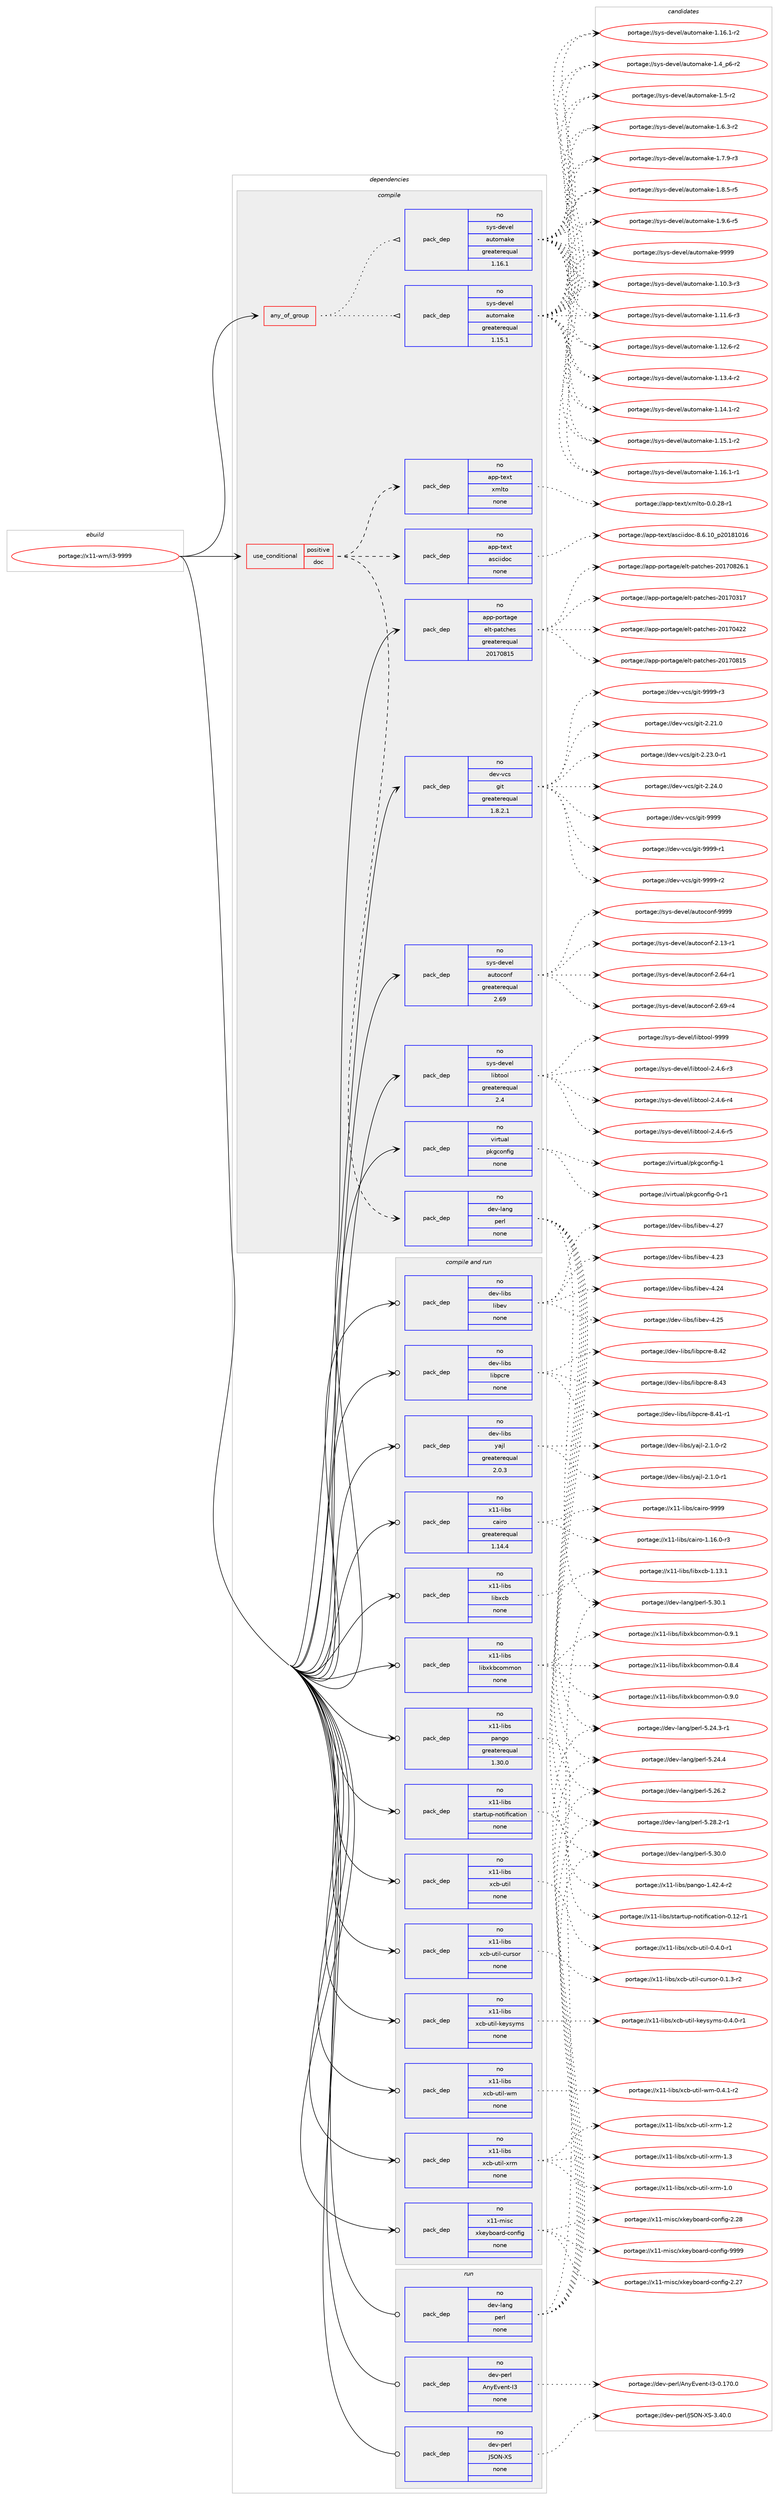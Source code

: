 digraph prolog {

# *************
# Graph options
# *************

newrank=true;
concentrate=true;
compound=true;
graph [rankdir=LR,fontname=Helvetica,fontsize=10,ranksep=1.5];#, ranksep=2.5, nodesep=0.2];
edge  [arrowhead=vee];
node  [fontname=Helvetica,fontsize=10];

# **********
# The ebuild
# **********

subgraph cluster_leftcol {
color=gray;
rank=same;
label=<<i>ebuild</i>>;
id [label="portage://x11-wm/i3-9999", color=red, width=4, href="../x11-wm/i3-9999.svg"];
}

# ****************
# The dependencies
# ****************

subgraph cluster_midcol {
color=gray;
label=<<i>dependencies</i>>;
subgraph cluster_compile {
fillcolor="#eeeeee";
style=filled;
label=<<i>compile</i>>;
subgraph any8037 {
dependency459595 [label=<<TABLE BORDER="0" CELLBORDER="1" CELLSPACING="0" CELLPADDING="4"><TR><TD CELLPADDING="10">any_of_group</TD></TR></TABLE>>, shape=none, color=red];subgraph pack342055 {
dependency459596 [label=<<TABLE BORDER="0" CELLBORDER="1" CELLSPACING="0" CELLPADDING="4" WIDTH="220"><TR><TD ROWSPAN="6" CELLPADDING="30">pack_dep</TD></TR><TR><TD WIDTH="110">no</TD></TR><TR><TD>sys-devel</TD></TR><TR><TD>automake</TD></TR><TR><TD>greaterequal</TD></TR><TR><TD>1.16.1</TD></TR></TABLE>>, shape=none, color=blue];
}
dependency459595:e -> dependency459596:w [weight=20,style="dotted",arrowhead="oinv"];
subgraph pack342056 {
dependency459597 [label=<<TABLE BORDER="0" CELLBORDER="1" CELLSPACING="0" CELLPADDING="4" WIDTH="220"><TR><TD ROWSPAN="6" CELLPADDING="30">pack_dep</TD></TR><TR><TD WIDTH="110">no</TD></TR><TR><TD>sys-devel</TD></TR><TR><TD>automake</TD></TR><TR><TD>greaterequal</TD></TR><TR><TD>1.15.1</TD></TR></TABLE>>, shape=none, color=blue];
}
dependency459595:e -> dependency459597:w [weight=20,style="dotted",arrowhead="oinv"];
}
id:e -> dependency459595:w [weight=20,style="solid",arrowhead="vee"];
subgraph cond109207 {
dependency459598 [label=<<TABLE BORDER="0" CELLBORDER="1" CELLSPACING="0" CELLPADDING="4"><TR><TD ROWSPAN="3" CELLPADDING="10">use_conditional</TD></TR><TR><TD>positive</TD></TR><TR><TD>doc</TD></TR></TABLE>>, shape=none, color=red];
subgraph pack342057 {
dependency459599 [label=<<TABLE BORDER="0" CELLBORDER="1" CELLSPACING="0" CELLPADDING="4" WIDTH="220"><TR><TD ROWSPAN="6" CELLPADDING="30">pack_dep</TD></TR><TR><TD WIDTH="110">no</TD></TR><TR><TD>app-text</TD></TR><TR><TD>asciidoc</TD></TR><TR><TD>none</TD></TR><TR><TD></TD></TR></TABLE>>, shape=none, color=blue];
}
dependency459598:e -> dependency459599:w [weight=20,style="dashed",arrowhead="vee"];
subgraph pack342058 {
dependency459600 [label=<<TABLE BORDER="0" CELLBORDER="1" CELLSPACING="0" CELLPADDING="4" WIDTH="220"><TR><TD ROWSPAN="6" CELLPADDING="30">pack_dep</TD></TR><TR><TD WIDTH="110">no</TD></TR><TR><TD>app-text</TD></TR><TR><TD>xmlto</TD></TR><TR><TD>none</TD></TR><TR><TD></TD></TR></TABLE>>, shape=none, color=blue];
}
dependency459598:e -> dependency459600:w [weight=20,style="dashed",arrowhead="vee"];
subgraph pack342059 {
dependency459601 [label=<<TABLE BORDER="0" CELLBORDER="1" CELLSPACING="0" CELLPADDING="4" WIDTH="220"><TR><TD ROWSPAN="6" CELLPADDING="30">pack_dep</TD></TR><TR><TD WIDTH="110">no</TD></TR><TR><TD>dev-lang</TD></TR><TR><TD>perl</TD></TR><TR><TD>none</TD></TR><TR><TD></TD></TR></TABLE>>, shape=none, color=blue];
}
dependency459598:e -> dependency459601:w [weight=20,style="dashed",arrowhead="vee"];
}
id:e -> dependency459598:w [weight=20,style="solid",arrowhead="vee"];
subgraph pack342060 {
dependency459602 [label=<<TABLE BORDER="0" CELLBORDER="1" CELLSPACING="0" CELLPADDING="4" WIDTH="220"><TR><TD ROWSPAN="6" CELLPADDING="30">pack_dep</TD></TR><TR><TD WIDTH="110">no</TD></TR><TR><TD>app-portage</TD></TR><TR><TD>elt-patches</TD></TR><TR><TD>greaterequal</TD></TR><TR><TD>20170815</TD></TR></TABLE>>, shape=none, color=blue];
}
id:e -> dependency459602:w [weight=20,style="solid",arrowhead="vee"];
subgraph pack342061 {
dependency459603 [label=<<TABLE BORDER="0" CELLBORDER="1" CELLSPACING="0" CELLPADDING="4" WIDTH="220"><TR><TD ROWSPAN="6" CELLPADDING="30">pack_dep</TD></TR><TR><TD WIDTH="110">no</TD></TR><TR><TD>dev-vcs</TD></TR><TR><TD>git</TD></TR><TR><TD>greaterequal</TD></TR><TR><TD>1.8.2.1</TD></TR></TABLE>>, shape=none, color=blue];
}
id:e -> dependency459603:w [weight=20,style="solid",arrowhead="vee"];
subgraph pack342062 {
dependency459604 [label=<<TABLE BORDER="0" CELLBORDER="1" CELLSPACING="0" CELLPADDING="4" WIDTH="220"><TR><TD ROWSPAN="6" CELLPADDING="30">pack_dep</TD></TR><TR><TD WIDTH="110">no</TD></TR><TR><TD>sys-devel</TD></TR><TR><TD>autoconf</TD></TR><TR><TD>greaterequal</TD></TR><TR><TD>2.69</TD></TR></TABLE>>, shape=none, color=blue];
}
id:e -> dependency459604:w [weight=20,style="solid",arrowhead="vee"];
subgraph pack342063 {
dependency459605 [label=<<TABLE BORDER="0" CELLBORDER="1" CELLSPACING="0" CELLPADDING="4" WIDTH="220"><TR><TD ROWSPAN="6" CELLPADDING="30">pack_dep</TD></TR><TR><TD WIDTH="110">no</TD></TR><TR><TD>sys-devel</TD></TR><TR><TD>libtool</TD></TR><TR><TD>greaterequal</TD></TR><TR><TD>2.4</TD></TR></TABLE>>, shape=none, color=blue];
}
id:e -> dependency459605:w [weight=20,style="solid",arrowhead="vee"];
subgraph pack342064 {
dependency459606 [label=<<TABLE BORDER="0" CELLBORDER="1" CELLSPACING="0" CELLPADDING="4" WIDTH="220"><TR><TD ROWSPAN="6" CELLPADDING="30">pack_dep</TD></TR><TR><TD WIDTH="110">no</TD></TR><TR><TD>virtual</TD></TR><TR><TD>pkgconfig</TD></TR><TR><TD>none</TD></TR><TR><TD></TD></TR></TABLE>>, shape=none, color=blue];
}
id:e -> dependency459606:w [weight=20,style="solid",arrowhead="vee"];
}
subgraph cluster_compileandrun {
fillcolor="#eeeeee";
style=filled;
label=<<i>compile and run</i>>;
subgraph pack342065 {
dependency459607 [label=<<TABLE BORDER="0" CELLBORDER="1" CELLSPACING="0" CELLPADDING="4" WIDTH="220"><TR><TD ROWSPAN="6" CELLPADDING="30">pack_dep</TD></TR><TR><TD WIDTH="110">no</TD></TR><TR><TD>dev-libs</TD></TR><TR><TD>libev</TD></TR><TR><TD>none</TD></TR><TR><TD></TD></TR></TABLE>>, shape=none, color=blue];
}
id:e -> dependency459607:w [weight=20,style="solid",arrowhead="odotvee"];
subgraph pack342066 {
dependency459608 [label=<<TABLE BORDER="0" CELLBORDER="1" CELLSPACING="0" CELLPADDING="4" WIDTH="220"><TR><TD ROWSPAN="6" CELLPADDING="30">pack_dep</TD></TR><TR><TD WIDTH="110">no</TD></TR><TR><TD>dev-libs</TD></TR><TR><TD>libpcre</TD></TR><TR><TD>none</TD></TR><TR><TD></TD></TR></TABLE>>, shape=none, color=blue];
}
id:e -> dependency459608:w [weight=20,style="solid",arrowhead="odotvee"];
subgraph pack342067 {
dependency459609 [label=<<TABLE BORDER="0" CELLBORDER="1" CELLSPACING="0" CELLPADDING="4" WIDTH="220"><TR><TD ROWSPAN="6" CELLPADDING="30">pack_dep</TD></TR><TR><TD WIDTH="110">no</TD></TR><TR><TD>dev-libs</TD></TR><TR><TD>yajl</TD></TR><TR><TD>greaterequal</TD></TR><TR><TD>2.0.3</TD></TR></TABLE>>, shape=none, color=blue];
}
id:e -> dependency459609:w [weight=20,style="solid",arrowhead="odotvee"];
subgraph pack342068 {
dependency459610 [label=<<TABLE BORDER="0" CELLBORDER="1" CELLSPACING="0" CELLPADDING="4" WIDTH="220"><TR><TD ROWSPAN="6" CELLPADDING="30">pack_dep</TD></TR><TR><TD WIDTH="110">no</TD></TR><TR><TD>x11-libs</TD></TR><TR><TD>cairo</TD></TR><TR><TD>greaterequal</TD></TR><TR><TD>1.14.4</TD></TR></TABLE>>, shape=none, color=blue];
}
id:e -> dependency459610:w [weight=20,style="solid",arrowhead="odotvee"];
subgraph pack342069 {
dependency459611 [label=<<TABLE BORDER="0" CELLBORDER="1" CELLSPACING="0" CELLPADDING="4" WIDTH="220"><TR><TD ROWSPAN="6" CELLPADDING="30">pack_dep</TD></TR><TR><TD WIDTH="110">no</TD></TR><TR><TD>x11-libs</TD></TR><TR><TD>libxcb</TD></TR><TR><TD>none</TD></TR><TR><TD></TD></TR></TABLE>>, shape=none, color=blue];
}
id:e -> dependency459611:w [weight=20,style="solid",arrowhead="odotvee"];
subgraph pack342070 {
dependency459612 [label=<<TABLE BORDER="0" CELLBORDER="1" CELLSPACING="0" CELLPADDING="4" WIDTH="220"><TR><TD ROWSPAN="6" CELLPADDING="30">pack_dep</TD></TR><TR><TD WIDTH="110">no</TD></TR><TR><TD>x11-libs</TD></TR><TR><TD>libxkbcommon</TD></TR><TR><TD>none</TD></TR><TR><TD></TD></TR></TABLE>>, shape=none, color=blue];
}
id:e -> dependency459612:w [weight=20,style="solid",arrowhead="odotvee"];
subgraph pack342071 {
dependency459613 [label=<<TABLE BORDER="0" CELLBORDER="1" CELLSPACING="0" CELLPADDING="4" WIDTH="220"><TR><TD ROWSPAN="6" CELLPADDING="30">pack_dep</TD></TR><TR><TD WIDTH="110">no</TD></TR><TR><TD>x11-libs</TD></TR><TR><TD>pango</TD></TR><TR><TD>greaterequal</TD></TR><TR><TD>1.30.0</TD></TR></TABLE>>, shape=none, color=blue];
}
id:e -> dependency459613:w [weight=20,style="solid",arrowhead="odotvee"];
subgraph pack342072 {
dependency459614 [label=<<TABLE BORDER="0" CELLBORDER="1" CELLSPACING="0" CELLPADDING="4" WIDTH="220"><TR><TD ROWSPAN="6" CELLPADDING="30">pack_dep</TD></TR><TR><TD WIDTH="110">no</TD></TR><TR><TD>x11-libs</TD></TR><TR><TD>startup-notification</TD></TR><TR><TD>none</TD></TR><TR><TD></TD></TR></TABLE>>, shape=none, color=blue];
}
id:e -> dependency459614:w [weight=20,style="solid",arrowhead="odotvee"];
subgraph pack342073 {
dependency459615 [label=<<TABLE BORDER="0" CELLBORDER="1" CELLSPACING="0" CELLPADDING="4" WIDTH="220"><TR><TD ROWSPAN="6" CELLPADDING="30">pack_dep</TD></TR><TR><TD WIDTH="110">no</TD></TR><TR><TD>x11-libs</TD></TR><TR><TD>xcb-util</TD></TR><TR><TD>none</TD></TR><TR><TD></TD></TR></TABLE>>, shape=none, color=blue];
}
id:e -> dependency459615:w [weight=20,style="solid",arrowhead="odotvee"];
subgraph pack342074 {
dependency459616 [label=<<TABLE BORDER="0" CELLBORDER="1" CELLSPACING="0" CELLPADDING="4" WIDTH="220"><TR><TD ROWSPAN="6" CELLPADDING="30">pack_dep</TD></TR><TR><TD WIDTH="110">no</TD></TR><TR><TD>x11-libs</TD></TR><TR><TD>xcb-util-cursor</TD></TR><TR><TD>none</TD></TR><TR><TD></TD></TR></TABLE>>, shape=none, color=blue];
}
id:e -> dependency459616:w [weight=20,style="solid",arrowhead="odotvee"];
subgraph pack342075 {
dependency459617 [label=<<TABLE BORDER="0" CELLBORDER="1" CELLSPACING="0" CELLPADDING="4" WIDTH="220"><TR><TD ROWSPAN="6" CELLPADDING="30">pack_dep</TD></TR><TR><TD WIDTH="110">no</TD></TR><TR><TD>x11-libs</TD></TR><TR><TD>xcb-util-keysyms</TD></TR><TR><TD>none</TD></TR><TR><TD></TD></TR></TABLE>>, shape=none, color=blue];
}
id:e -> dependency459617:w [weight=20,style="solid",arrowhead="odotvee"];
subgraph pack342076 {
dependency459618 [label=<<TABLE BORDER="0" CELLBORDER="1" CELLSPACING="0" CELLPADDING="4" WIDTH="220"><TR><TD ROWSPAN="6" CELLPADDING="30">pack_dep</TD></TR><TR><TD WIDTH="110">no</TD></TR><TR><TD>x11-libs</TD></TR><TR><TD>xcb-util-wm</TD></TR><TR><TD>none</TD></TR><TR><TD></TD></TR></TABLE>>, shape=none, color=blue];
}
id:e -> dependency459618:w [weight=20,style="solid",arrowhead="odotvee"];
subgraph pack342077 {
dependency459619 [label=<<TABLE BORDER="0" CELLBORDER="1" CELLSPACING="0" CELLPADDING="4" WIDTH="220"><TR><TD ROWSPAN="6" CELLPADDING="30">pack_dep</TD></TR><TR><TD WIDTH="110">no</TD></TR><TR><TD>x11-libs</TD></TR><TR><TD>xcb-util-xrm</TD></TR><TR><TD>none</TD></TR><TR><TD></TD></TR></TABLE>>, shape=none, color=blue];
}
id:e -> dependency459619:w [weight=20,style="solid",arrowhead="odotvee"];
subgraph pack342078 {
dependency459620 [label=<<TABLE BORDER="0" CELLBORDER="1" CELLSPACING="0" CELLPADDING="4" WIDTH="220"><TR><TD ROWSPAN="6" CELLPADDING="30">pack_dep</TD></TR><TR><TD WIDTH="110">no</TD></TR><TR><TD>x11-misc</TD></TR><TR><TD>xkeyboard-config</TD></TR><TR><TD>none</TD></TR><TR><TD></TD></TR></TABLE>>, shape=none, color=blue];
}
id:e -> dependency459620:w [weight=20,style="solid",arrowhead="odotvee"];
}
subgraph cluster_run {
fillcolor="#eeeeee";
style=filled;
label=<<i>run</i>>;
subgraph pack342079 {
dependency459621 [label=<<TABLE BORDER="0" CELLBORDER="1" CELLSPACING="0" CELLPADDING="4" WIDTH="220"><TR><TD ROWSPAN="6" CELLPADDING="30">pack_dep</TD></TR><TR><TD WIDTH="110">no</TD></TR><TR><TD>dev-lang</TD></TR><TR><TD>perl</TD></TR><TR><TD>none</TD></TR><TR><TD></TD></TR></TABLE>>, shape=none, color=blue];
}
id:e -> dependency459621:w [weight=20,style="solid",arrowhead="odot"];
subgraph pack342080 {
dependency459622 [label=<<TABLE BORDER="0" CELLBORDER="1" CELLSPACING="0" CELLPADDING="4" WIDTH="220"><TR><TD ROWSPAN="6" CELLPADDING="30">pack_dep</TD></TR><TR><TD WIDTH="110">no</TD></TR><TR><TD>dev-perl</TD></TR><TR><TD>AnyEvent-I3</TD></TR><TR><TD>none</TD></TR><TR><TD></TD></TR></TABLE>>, shape=none, color=blue];
}
id:e -> dependency459622:w [weight=20,style="solid",arrowhead="odot"];
subgraph pack342081 {
dependency459623 [label=<<TABLE BORDER="0" CELLBORDER="1" CELLSPACING="0" CELLPADDING="4" WIDTH="220"><TR><TD ROWSPAN="6" CELLPADDING="30">pack_dep</TD></TR><TR><TD WIDTH="110">no</TD></TR><TR><TD>dev-perl</TD></TR><TR><TD>JSON-XS</TD></TR><TR><TD>none</TD></TR><TR><TD></TD></TR></TABLE>>, shape=none, color=blue];
}
id:e -> dependency459623:w [weight=20,style="solid",arrowhead="odot"];
}
}

# **************
# The candidates
# **************

subgraph cluster_choices {
rank=same;
color=gray;
label=<<i>candidates</i>>;

subgraph choice342055 {
color=black;
nodesep=1;
choiceportage11512111545100101118101108479711711611110997107101454946494846514511451 [label="portage://sys-devel/automake-1.10.3-r3", color=red, width=4,href="../sys-devel/automake-1.10.3-r3.svg"];
choiceportage11512111545100101118101108479711711611110997107101454946494946544511451 [label="portage://sys-devel/automake-1.11.6-r3", color=red, width=4,href="../sys-devel/automake-1.11.6-r3.svg"];
choiceportage11512111545100101118101108479711711611110997107101454946495046544511450 [label="portage://sys-devel/automake-1.12.6-r2", color=red, width=4,href="../sys-devel/automake-1.12.6-r2.svg"];
choiceportage11512111545100101118101108479711711611110997107101454946495146524511450 [label="portage://sys-devel/automake-1.13.4-r2", color=red, width=4,href="../sys-devel/automake-1.13.4-r2.svg"];
choiceportage11512111545100101118101108479711711611110997107101454946495246494511450 [label="portage://sys-devel/automake-1.14.1-r2", color=red, width=4,href="../sys-devel/automake-1.14.1-r2.svg"];
choiceportage11512111545100101118101108479711711611110997107101454946495346494511450 [label="portage://sys-devel/automake-1.15.1-r2", color=red, width=4,href="../sys-devel/automake-1.15.1-r2.svg"];
choiceportage11512111545100101118101108479711711611110997107101454946495446494511449 [label="portage://sys-devel/automake-1.16.1-r1", color=red, width=4,href="../sys-devel/automake-1.16.1-r1.svg"];
choiceportage11512111545100101118101108479711711611110997107101454946495446494511450 [label="portage://sys-devel/automake-1.16.1-r2", color=red, width=4,href="../sys-devel/automake-1.16.1-r2.svg"];
choiceportage115121115451001011181011084797117116111109971071014549465295112544511450 [label="portage://sys-devel/automake-1.4_p6-r2", color=red, width=4,href="../sys-devel/automake-1.4_p6-r2.svg"];
choiceportage11512111545100101118101108479711711611110997107101454946534511450 [label="portage://sys-devel/automake-1.5-r2", color=red, width=4,href="../sys-devel/automake-1.5-r2.svg"];
choiceportage115121115451001011181011084797117116111109971071014549465446514511450 [label="portage://sys-devel/automake-1.6.3-r2", color=red, width=4,href="../sys-devel/automake-1.6.3-r2.svg"];
choiceportage115121115451001011181011084797117116111109971071014549465546574511451 [label="portage://sys-devel/automake-1.7.9-r3", color=red, width=4,href="../sys-devel/automake-1.7.9-r3.svg"];
choiceportage115121115451001011181011084797117116111109971071014549465646534511453 [label="portage://sys-devel/automake-1.8.5-r5", color=red, width=4,href="../sys-devel/automake-1.8.5-r5.svg"];
choiceportage115121115451001011181011084797117116111109971071014549465746544511453 [label="portage://sys-devel/automake-1.9.6-r5", color=red, width=4,href="../sys-devel/automake-1.9.6-r5.svg"];
choiceportage115121115451001011181011084797117116111109971071014557575757 [label="portage://sys-devel/automake-9999", color=red, width=4,href="../sys-devel/automake-9999.svg"];
dependency459596:e -> choiceportage11512111545100101118101108479711711611110997107101454946494846514511451:w [style=dotted,weight="100"];
dependency459596:e -> choiceportage11512111545100101118101108479711711611110997107101454946494946544511451:w [style=dotted,weight="100"];
dependency459596:e -> choiceportage11512111545100101118101108479711711611110997107101454946495046544511450:w [style=dotted,weight="100"];
dependency459596:e -> choiceportage11512111545100101118101108479711711611110997107101454946495146524511450:w [style=dotted,weight="100"];
dependency459596:e -> choiceportage11512111545100101118101108479711711611110997107101454946495246494511450:w [style=dotted,weight="100"];
dependency459596:e -> choiceportage11512111545100101118101108479711711611110997107101454946495346494511450:w [style=dotted,weight="100"];
dependency459596:e -> choiceportage11512111545100101118101108479711711611110997107101454946495446494511449:w [style=dotted,weight="100"];
dependency459596:e -> choiceportage11512111545100101118101108479711711611110997107101454946495446494511450:w [style=dotted,weight="100"];
dependency459596:e -> choiceportage115121115451001011181011084797117116111109971071014549465295112544511450:w [style=dotted,weight="100"];
dependency459596:e -> choiceportage11512111545100101118101108479711711611110997107101454946534511450:w [style=dotted,weight="100"];
dependency459596:e -> choiceportage115121115451001011181011084797117116111109971071014549465446514511450:w [style=dotted,weight="100"];
dependency459596:e -> choiceportage115121115451001011181011084797117116111109971071014549465546574511451:w [style=dotted,weight="100"];
dependency459596:e -> choiceportage115121115451001011181011084797117116111109971071014549465646534511453:w [style=dotted,weight="100"];
dependency459596:e -> choiceportage115121115451001011181011084797117116111109971071014549465746544511453:w [style=dotted,weight="100"];
dependency459596:e -> choiceportage115121115451001011181011084797117116111109971071014557575757:w [style=dotted,weight="100"];
}
subgraph choice342056 {
color=black;
nodesep=1;
choiceportage11512111545100101118101108479711711611110997107101454946494846514511451 [label="portage://sys-devel/automake-1.10.3-r3", color=red, width=4,href="../sys-devel/automake-1.10.3-r3.svg"];
choiceportage11512111545100101118101108479711711611110997107101454946494946544511451 [label="portage://sys-devel/automake-1.11.6-r3", color=red, width=4,href="../sys-devel/automake-1.11.6-r3.svg"];
choiceportage11512111545100101118101108479711711611110997107101454946495046544511450 [label="portage://sys-devel/automake-1.12.6-r2", color=red, width=4,href="../sys-devel/automake-1.12.6-r2.svg"];
choiceportage11512111545100101118101108479711711611110997107101454946495146524511450 [label="portage://sys-devel/automake-1.13.4-r2", color=red, width=4,href="../sys-devel/automake-1.13.4-r2.svg"];
choiceportage11512111545100101118101108479711711611110997107101454946495246494511450 [label="portage://sys-devel/automake-1.14.1-r2", color=red, width=4,href="../sys-devel/automake-1.14.1-r2.svg"];
choiceportage11512111545100101118101108479711711611110997107101454946495346494511450 [label="portage://sys-devel/automake-1.15.1-r2", color=red, width=4,href="../sys-devel/automake-1.15.1-r2.svg"];
choiceportage11512111545100101118101108479711711611110997107101454946495446494511449 [label="portage://sys-devel/automake-1.16.1-r1", color=red, width=4,href="../sys-devel/automake-1.16.1-r1.svg"];
choiceportage11512111545100101118101108479711711611110997107101454946495446494511450 [label="portage://sys-devel/automake-1.16.1-r2", color=red, width=4,href="../sys-devel/automake-1.16.1-r2.svg"];
choiceportage115121115451001011181011084797117116111109971071014549465295112544511450 [label="portage://sys-devel/automake-1.4_p6-r2", color=red, width=4,href="../sys-devel/automake-1.4_p6-r2.svg"];
choiceportage11512111545100101118101108479711711611110997107101454946534511450 [label="portage://sys-devel/automake-1.5-r2", color=red, width=4,href="../sys-devel/automake-1.5-r2.svg"];
choiceportage115121115451001011181011084797117116111109971071014549465446514511450 [label="portage://sys-devel/automake-1.6.3-r2", color=red, width=4,href="../sys-devel/automake-1.6.3-r2.svg"];
choiceportage115121115451001011181011084797117116111109971071014549465546574511451 [label="portage://sys-devel/automake-1.7.9-r3", color=red, width=4,href="../sys-devel/automake-1.7.9-r3.svg"];
choiceportage115121115451001011181011084797117116111109971071014549465646534511453 [label="portage://sys-devel/automake-1.8.5-r5", color=red, width=4,href="../sys-devel/automake-1.8.5-r5.svg"];
choiceportage115121115451001011181011084797117116111109971071014549465746544511453 [label="portage://sys-devel/automake-1.9.6-r5", color=red, width=4,href="../sys-devel/automake-1.9.6-r5.svg"];
choiceportage115121115451001011181011084797117116111109971071014557575757 [label="portage://sys-devel/automake-9999", color=red, width=4,href="../sys-devel/automake-9999.svg"];
dependency459597:e -> choiceportage11512111545100101118101108479711711611110997107101454946494846514511451:w [style=dotted,weight="100"];
dependency459597:e -> choiceportage11512111545100101118101108479711711611110997107101454946494946544511451:w [style=dotted,weight="100"];
dependency459597:e -> choiceportage11512111545100101118101108479711711611110997107101454946495046544511450:w [style=dotted,weight="100"];
dependency459597:e -> choiceportage11512111545100101118101108479711711611110997107101454946495146524511450:w [style=dotted,weight="100"];
dependency459597:e -> choiceportage11512111545100101118101108479711711611110997107101454946495246494511450:w [style=dotted,weight="100"];
dependency459597:e -> choiceportage11512111545100101118101108479711711611110997107101454946495346494511450:w [style=dotted,weight="100"];
dependency459597:e -> choiceportage11512111545100101118101108479711711611110997107101454946495446494511449:w [style=dotted,weight="100"];
dependency459597:e -> choiceportage11512111545100101118101108479711711611110997107101454946495446494511450:w [style=dotted,weight="100"];
dependency459597:e -> choiceportage115121115451001011181011084797117116111109971071014549465295112544511450:w [style=dotted,weight="100"];
dependency459597:e -> choiceportage11512111545100101118101108479711711611110997107101454946534511450:w [style=dotted,weight="100"];
dependency459597:e -> choiceportage115121115451001011181011084797117116111109971071014549465446514511450:w [style=dotted,weight="100"];
dependency459597:e -> choiceportage115121115451001011181011084797117116111109971071014549465546574511451:w [style=dotted,weight="100"];
dependency459597:e -> choiceportage115121115451001011181011084797117116111109971071014549465646534511453:w [style=dotted,weight="100"];
dependency459597:e -> choiceportage115121115451001011181011084797117116111109971071014549465746544511453:w [style=dotted,weight="100"];
dependency459597:e -> choiceportage115121115451001011181011084797117116111109971071014557575757:w [style=dotted,weight="100"];
}
subgraph choice342057 {
color=black;
nodesep=1;
choiceportage97112112451161011201164797115991051051001119945564654464948951125048495649484954 [label="portage://app-text/asciidoc-8.6.10_p20181016", color=red, width=4,href="../app-text/asciidoc-8.6.10_p20181016.svg"];
dependency459599:e -> choiceportage97112112451161011201164797115991051051001119945564654464948951125048495649484954:w [style=dotted,weight="100"];
}
subgraph choice342058 {
color=black;
nodesep=1;
choiceportage971121124511610112011647120109108116111454846484650564511449 [label="portage://app-text/xmlto-0.0.28-r1", color=red, width=4,href="../app-text/xmlto-0.0.28-r1.svg"];
dependency459600:e -> choiceportage971121124511610112011647120109108116111454846484650564511449:w [style=dotted,weight="100"];
}
subgraph choice342059 {
color=black;
nodesep=1;
choiceportage100101118451089711010347112101114108455346505246514511449 [label="portage://dev-lang/perl-5.24.3-r1", color=red, width=4,href="../dev-lang/perl-5.24.3-r1.svg"];
choiceportage10010111845108971101034711210111410845534650524652 [label="portage://dev-lang/perl-5.24.4", color=red, width=4,href="../dev-lang/perl-5.24.4.svg"];
choiceportage10010111845108971101034711210111410845534650544650 [label="portage://dev-lang/perl-5.26.2", color=red, width=4,href="../dev-lang/perl-5.26.2.svg"];
choiceportage100101118451089711010347112101114108455346505646504511449 [label="portage://dev-lang/perl-5.28.2-r1", color=red, width=4,href="../dev-lang/perl-5.28.2-r1.svg"];
choiceportage10010111845108971101034711210111410845534651484648 [label="portage://dev-lang/perl-5.30.0", color=red, width=4,href="../dev-lang/perl-5.30.0.svg"];
choiceportage10010111845108971101034711210111410845534651484649 [label="portage://dev-lang/perl-5.30.1", color=red, width=4,href="../dev-lang/perl-5.30.1.svg"];
dependency459601:e -> choiceportage100101118451089711010347112101114108455346505246514511449:w [style=dotted,weight="100"];
dependency459601:e -> choiceportage10010111845108971101034711210111410845534650524652:w [style=dotted,weight="100"];
dependency459601:e -> choiceportage10010111845108971101034711210111410845534650544650:w [style=dotted,weight="100"];
dependency459601:e -> choiceportage100101118451089711010347112101114108455346505646504511449:w [style=dotted,weight="100"];
dependency459601:e -> choiceportage10010111845108971101034711210111410845534651484648:w [style=dotted,weight="100"];
dependency459601:e -> choiceportage10010111845108971101034711210111410845534651484649:w [style=dotted,weight="100"];
}
subgraph choice342060 {
color=black;
nodesep=1;
choiceportage97112112451121111141169710310147101108116451129711699104101115455048495548514955 [label="portage://app-portage/elt-patches-20170317", color=red, width=4,href="../app-portage/elt-patches-20170317.svg"];
choiceportage97112112451121111141169710310147101108116451129711699104101115455048495548525050 [label="portage://app-portage/elt-patches-20170422", color=red, width=4,href="../app-portage/elt-patches-20170422.svg"];
choiceportage97112112451121111141169710310147101108116451129711699104101115455048495548564953 [label="portage://app-portage/elt-patches-20170815", color=red, width=4,href="../app-portage/elt-patches-20170815.svg"];
choiceportage971121124511211111411697103101471011081164511297116991041011154550484955485650544649 [label="portage://app-portage/elt-patches-20170826.1", color=red, width=4,href="../app-portage/elt-patches-20170826.1.svg"];
dependency459602:e -> choiceportage97112112451121111141169710310147101108116451129711699104101115455048495548514955:w [style=dotted,weight="100"];
dependency459602:e -> choiceportage97112112451121111141169710310147101108116451129711699104101115455048495548525050:w [style=dotted,weight="100"];
dependency459602:e -> choiceportage97112112451121111141169710310147101108116451129711699104101115455048495548564953:w [style=dotted,weight="100"];
dependency459602:e -> choiceportage971121124511211111411697103101471011081164511297116991041011154550484955485650544649:w [style=dotted,weight="100"];
}
subgraph choice342061 {
color=black;
nodesep=1;
choiceportage10010111845118991154710310511645504650494648 [label="portage://dev-vcs/git-2.21.0", color=red, width=4,href="../dev-vcs/git-2.21.0.svg"];
choiceportage100101118451189911547103105116455046505146484511449 [label="portage://dev-vcs/git-2.23.0-r1", color=red, width=4,href="../dev-vcs/git-2.23.0-r1.svg"];
choiceportage10010111845118991154710310511645504650524648 [label="portage://dev-vcs/git-2.24.0", color=red, width=4,href="../dev-vcs/git-2.24.0.svg"];
choiceportage1001011184511899115471031051164557575757 [label="portage://dev-vcs/git-9999", color=red, width=4,href="../dev-vcs/git-9999.svg"];
choiceportage10010111845118991154710310511645575757574511449 [label="portage://dev-vcs/git-9999-r1", color=red, width=4,href="../dev-vcs/git-9999-r1.svg"];
choiceportage10010111845118991154710310511645575757574511450 [label="portage://dev-vcs/git-9999-r2", color=red, width=4,href="../dev-vcs/git-9999-r2.svg"];
choiceportage10010111845118991154710310511645575757574511451 [label="portage://dev-vcs/git-9999-r3", color=red, width=4,href="../dev-vcs/git-9999-r3.svg"];
dependency459603:e -> choiceportage10010111845118991154710310511645504650494648:w [style=dotted,weight="100"];
dependency459603:e -> choiceportage100101118451189911547103105116455046505146484511449:w [style=dotted,weight="100"];
dependency459603:e -> choiceportage10010111845118991154710310511645504650524648:w [style=dotted,weight="100"];
dependency459603:e -> choiceportage1001011184511899115471031051164557575757:w [style=dotted,weight="100"];
dependency459603:e -> choiceportage10010111845118991154710310511645575757574511449:w [style=dotted,weight="100"];
dependency459603:e -> choiceportage10010111845118991154710310511645575757574511450:w [style=dotted,weight="100"];
dependency459603:e -> choiceportage10010111845118991154710310511645575757574511451:w [style=dotted,weight="100"];
}
subgraph choice342062 {
color=black;
nodesep=1;
choiceportage1151211154510010111810110847971171161119911111010245504649514511449 [label="portage://sys-devel/autoconf-2.13-r1", color=red, width=4,href="../sys-devel/autoconf-2.13-r1.svg"];
choiceportage1151211154510010111810110847971171161119911111010245504654524511449 [label="portage://sys-devel/autoconf-2.64-r1", color=red, width=4,href="../sys-devel/autoconf-2.64-r1.svg"];
choiceportage1151211154510010111810110847971171161119911111010245504654574511452 [label="portage://sys-devel/autoconf-2.69-r4", color=red, width=4,href="../sys-devel/autoconf-2.69-r4.svg"];
choiceportage115121115451001011181011084797117116111991111101024557575757 [label="portage://sys-devel/autoconf-9999", color=red, width=4,href="../sys-devel/autoconf-9999.svg"];
dependency459604:e -> choiceportage1151211154510010111810110847971171161119911111010245504649514511449:w [style=dotted,weight="100"];
dependency459604:e -> choiceportage1151211154510010111810110847971171161119911111010245504654524511449:w [style=dotted,weight="100"];
dependency459604:e -> choiceportage1151211154510010111810110847971171161119911111010245504654574511452:w [style=dotted,weight="100"];
dependency459604:e -> choiceportage115121115451001011181011084797117116111991111101024557575757:w [style=dotted,weight="100"];
}
subgraph choice342063 {
color=black;
nodesep=1;
choiceportage1151211154510010111810110847108105981161111111084550465246544511451 [label="portage://sys-devel/libtool-2.4.6-r3", color=red, width=4,href="../sys-devel/libtool-2.4.6-r3.svg"];
choiceportage1151211154510010111810110847108105981161111111084550465246544511452 [label="portage://sys-devel/libtool-2.4.6-r4", color=red, width=4,href="../sys-devel/libtool-2.4.6-r4.svg"];
choiceportage1151211154510010111810110847108105981161111111084550465246544511453 [label="portage://sys-devel/libtool-2.4.6-r5", color=red, width=4,href="../sys-devel/libtool-2.4.6-r5.svg"];
choiceportage1151211154510010111810110847108105981161111111084557575757 [label="portage://sys-devel/libtool-9999", color=red, width=4,href="../sys-devel/libtool-9999.svg"];
dependency459605:e -> choiceportage1151211154510010111810110847108105981161111111084550465246544511451:w [style=dotted,weight="100"];
dependency459605:e -> choiceportage1151211154510010111810110847108105981161111111084550465246544511452:w [style=dotted,weight="100"];
dependency459605:e -> choiceportage1151211154510010111810110847108105981161111111084550465246544511453:w [style=dotted,weight="100"];
dependency459605:e -> choiceportage1151211154510010111810110847108105981161111111084557575757:w [style=dotted,weight="100"];
}
subgraph choice342064 {
color=black;
nodesep=1;
choiceportage11810511411611797108471121071039911111010210510345484511449 [label="portage://virtual/pkgconfig-0-r1", color=red, width=4,href="../virtual/pkgconfig-0-r1.svg"];
choiceportage1181051141161179710847112107103991111101021051034549 [label="portage://virtual/pkgconfig-1", color=red, width=4,href="../virtual/pkgconfig-1.svg"];
dependency459606:e -> choiceportage11810511411611797108471121071039911111010210510345484511449:w [style=dotted,weight="100"];
dependency459606:e -> choiceportage1181051141161179710847112107103991111101021051034549:w [style=dotted,weight="100"];
}
subgraph choice342065 {
color=black;
nodesep=1;
choiceportage100101118451081059811547108105981011184552465051 [label="portage://dev-libs/libev-4.23", color=red, width=4,href="../dev-libs/libev-4.23.svg"];
choiceportage100101118451081059811547108105981011184552465052 [label="portage://dev-libs/libev-4.24", color=red, width=4,href="../dev-libs/libev-4.24.svg"];
choiceportage100101118451081059811547108105981011184552465053 [label="portage://dev-libs/libev-4.25", color=red, width=4,href="../dev-libs/libev-4.25.svg"];
choiceportage100101118451081059811547108105981011184552465055 [label="portage://dev-libs/libev-4.27", color=red, width=4,href="../dev-libs/libev-4.27.svg"];
dependency459607:e -> choiceportage100101118451081059811547108105981011184552465051:w [style=dotted,weight="100"];
dependency459607:e -> choiceportage100101118451081059811547108105981011184552465052:w [style=dotted,weight="100"];
dependency459607:e -> choiceportage100101118451081059811547108105981011184552465053:w [style=dotted,weight="100"];
dependency459607:e -> choiceportage100101118451081059811547108105981011184552465055:w [style=dotted,weight="100"];
}
subgraph choice342066 {
color=black;
nodesep=1;
choiceportage100101118451081059811547108105981129911410145564652494511449 [label="portage://dev-libs/libpcre-8.41-r1", color=red, width=4,href="../dev-libs/libpcre-8.41-r1.svg"];
choiceportage10010111845108105981154710810598112991141014556465250 [label="portage://dev-libs/libpcre-8.42", color=red, width=4,href="../dev-libs/libpcre-8.42.svg"];
choiceportage10010111845108105981154710810598112991141014556465251 [label="portage://dev-libs/libpcre-8.43", color=red, width=4,href="../dev-libs/libpcre-8.43.svg"];
dependency459608:e -> choiceportage100101118451081059811547108105981129911410145564652494511449:w [style=dotted,weight="100"];
dependency459608:e -> choiceportage10010111845108105981154710810598112991141014556465250:w [style=dotted,weight="100"];
dependency459608:e -> choiceportage10010111845108105981154710810598112991141014556465251:w [style=dotted,weight="100"];
}
subgraph choice342067 {
color=black;
nodesep=1;
choiceportage100101118451081059811547121971061084550464946484511449 [label="portage://dev-libs/yajl-2.1.0-r1", color=red, width=4,href="../dev-libs/yajl-2.1.0-r1.svg"];
choiceportage100101118451081059811547121971061084550464946484511450 [label="portage://dev-libs/yajl-2.1.0-r2", color=red, width=4,href="../dev-libs/yajl-2.1.0-r2.svg"];
dependency459609:e -> choiceportage100101118451081059811547121971061084550464946484511449:w [style=dotted,weight="100"];
dependency459609:e -> choiceportage100101118451081059811547121971061084550464946484511450:w [style=dotted,weight="100"];
}
subgraph choice342068 {
color=black;
nodesep=1;
choiceportage12049494510810598115479997105114111454946495446484511451 [label="portage://x11-libs/cairo-1.16.0-r3", color=red, width=4,href="../x11-libs/cairo-1.16.0-r3.svg"];
choiceportage120494945108105981154799971051141114557575757 [label="portage://x11-libs/cairo-9999", color=red, width=4,href="../x11-libs/cairo-9999.svg"];
dependency459610:e -> choiceportage12049494510810598115479997105114111454946495446484511451:w [style=dotted,weight="100"];
dependency459610:e -> choiceportage120494945108105981154799971051141114557575757:w [style=dotted,weight="100"];
}
subgraph choice342069 {
color=black;
nodesep=1;
choiceportage120494945108105981154710810598120999845494649514649 [label="portage://x11-libs/libxcb-1.13.1", color=red, width=4,href="../x11-libs/libxcb-1.13.1.svg"];
dependency459611:e -> choiceportage120494945108105981154710810598120999845494649514649:w [style=dotted,weight="100"];
}
subgraph choice342070 {
color=black;
nodesep=1;
choiceportage1204949451081059811547108105981201079899111109109111110454846564652 [label="portage://x11-libs/libxkbcommon-0.8.4", color=red, width=4,href="../x11-libs/libxkbcommon-0.8.4.svg"];
choiceportage1204949451081059811547108105981201079899111109109111110454846574648 [label="portage://x11-libs/libxkbcommon-0.9.0", color=red, width=4,href="../x11-libs/libxkbcommon-0.9.0.svg"];
choiceportage1204949451081059811547108105981201079899111109109111110454846574649 [label="portage://x11-libs/libxkbcommon-0.9.1", color=red, width=4,href="../x11-libs/libxkbcommon-0.9.1.svg"];
dependency459612:e -> choiceportage1204949451081059811547108105981201079899111109109111110454846564652:w [style=dotted,weight="100"];
dependency459612:e -> choiceportage1204949451081059811547108105981201079899111109109111110454846574648:w [style=dotted,weight="100"];
dependency459612:e -> choiceportage1204949451081059811547108105981201079899111109109111110454846574649:w [style=dotted,weight="100"];
}
subgraph choice342071 {
color=black;
nodesep=1;
choiceportage120494945108105981154711297110103111454946525046524511450 [label="portage://x11-libs/pango-1.42.4-r2", color=red, width=4,href="../x11-libs/pango-1.42.4-r2.svg"];
dependency459613:e -> choiceportage120494945108105981154711297110103111454946525046524511450:w [style=dotted,weight="100"];
}
subgraph choice342072 {
color=black;
nodesep=1;
choiceportage12049494510810598115471151169711411611711245110111116105102105999711610511111045484649504511449 [label="portage://x11-libs/startup-notification-0.12-r1", color=red, width=4,href="../x11-libs/startup-notification-0.12-r1.svg"];
dependency459614:e -> choiceportage12049494510810598115471151169711411611711245110111116105102105999711610511111045484649504511449:w [style=dotted,weight="100"];
}
subgraph choice342073 {
color=black;
nodesep=1;
choiceportage12049494510810598115471209998451171161051084548465246484511449 [label="portage://x11-libs/xcb-util-0.4.0-r1", color=red, width=4,href="../x11-libs/xcb-util-0.4.0-r1.svg"];
dependency459615:e -> choiceportage12049494510810598115471209998451171161051084548465246484511449:w [style=dotted,weight="100"];
}
subgraph choice342074 {
color=black;
nodesep=1;
choiceportage120494945108105981154712099984511711610510845991171141151111144548464946514511450 [label="portage://x11-libs/xcb-util-cursor-0.1.3-r2", color=red, width=4,href="../x11-libs/xcb-util-cursor-0.1.3-r2.svg"];
dependency459616:e -> choiceportage120494945108105981154712099984511711610510845991171141151111144548464946514511450:w [style=dotted,weight="100"];
}
subgraph choice342075 {
color=black;
nodesep=1;
choiceportage1204949451081059811547120999845117116105108451071011211151211091154548465246484511449 [label="portage://x11-libs/xcb-util-keysyms-0.4.0-r1", color=red, width=4,href="../x11-libs/xcb-util-keysyms-0.4.0-r1.svg"];
dependency459617:e -> choiceportage1204949451081059811547120999845117116105108451071011211151211091154548465246484511449:w [style=dotted,weight="100"];
}
subgraph choice342076 {
color=black;
nodesep=1;
choiceportage1204949451081059811547120999845117116105108451191094548465246494511450 [label="portage://x11-libs/xcb-util-wm-0.4.1-r2", color=red, width=4,href="../x11-libs/xcb-util-wm-0.4.1-r2.svg"];
dependency459618:e -> choiceportage1204949451081059811547120999845117116105108451191094548465246494511450:w [style=dotted,weight="100"];
}
subgraph choice342077 {
color=black;
nodesep=1;
choiceportage12049494510810598115471209998451171161051084512011410945494648 [label="portage://x11-libs/xcb-util-xrm-1.0", color=red, width=4,href="../x11-libs/xcb-util-xrm-1.0.svg"];
choiceportage12049494510810598115471209998451171161051084512011410945494650 [label="portage://x11-libs/xcb-util-xrm-1.2", color=red, width=4,href="../x11-libs/xcb-util-xrm-1.2.svg"];
choiceportage12049494510810598115471209998451171161051084512011410945494651 [label="portage://x11-libs/xcb-util-xrm-1.3", color=red, width=4,href="../x11-libs/xcb-util-xrm-1.3.svg"];
dependency459619:e -> choiceportage12049494510810598115471209998451171161051084512011410945494648:w [style=dotted,weight="100"];
dependency459619:e -> choiceportage12049494510810598115471209998451171161051084512011410945494650:w [style=dotted,weight="100"];
dependency459619:e -> choiceportage12049494510810598115471209998451171161051084512011410945494651:w [style=dotted,weight="100"];
}
subgraph choice342078 {
color=black;
nodesep=1;
choiceportage1204949451091051159947120107101121981119711410045991111101021051034550465055 [label="portage://x11-misc/xkeyboard-config-2.27", color=red, width=4,href="../x11-misc/xkeyboard-config-2.27.svg"];
choiceportage1204949451091051159947120107101121981119711410045991111101021051034550465056 [label="portage://x11-misc/xkeyboard-config-2.28", color=red, width=4,href="../x11-misc/xkeyboard-config-2.28.svg"];
choiceportage1204949451091051159947120107101121981119711410045991111101021051034557575757 [label="portage://x11-misc/xkeyboard-config-9999", color=red, width=4,href="../x11-misc/xkeyboard-config-9999.svg"];
dependency459620:e -> choiceportage1204949451091051159947120107101121981119711410045991111101021051034550465055:w [style=dotted,weight="100"];
dependency459620:e -> choiceportage1204949451091051159947120107101121981119711410045991111101021051034550465056:w [style=dotted,weight="100"];
dependency459620:e -> choiceportage1204949451091051159947120107101121981119711410045991111101021051034557575757:w [style=dotted,weight="100"];
}
subgraph choice342079 {
color=black;
nodesep=1;
choiceportage100101118451089711010347112101114108455346505246514511449 [label="portage://dev-lang/perl-5.24.3-r1", color=red, width=4,href="../dev-lang/perl-5.24.3-r1.svg"];
choiceportage10010111845108971101034711210111410845534650524652 [label="portage://dev-lang/perl-5.24.4", color=red, width=4,href="../dev-lang/perl-5.24.4.svg"];
choiceportage10010111845108971101034711210111410845534650544650 [label="portage://dev-lang/perl-5.26.2", color=red, width=4,href="../dev-lang/perl-5.26.2.svg"];
choiceportage100101118451089711010347112101114108455346505646504511449 [label="portage://dev-lang/perl-5.28.2-r1", color=red, width=4,href="../dev-lang/perl-5.28.2-r1.svg"];
choiceportage10010111845108971101034711210111410845534651484648 [label="portage://dev-lang/perl-5.30.0", color=red, width=4,href="../dev-lang/perl-5.30.0.svg"];
choiceportage10010111845108971101034711210111410845534651484649 [label="portage://dev-lang/perl-5.30.1", color=red, width=4,href="../dev-lang/perl-5.30.1.svg"];
dependency459621:e -> choiceportage100101118451089711010347112101114108455346505246514511449:w [style=dotted,weight="100"];
dependency459621:e -> choiceportage10010111845108971101034711210111410845534650524652:w [style=dotted,weight="100"];
dependency459621:e -> choiceportage10010111845108971101034711210111410845534650544650:w [style=dotted,weight="100"];
dependency459621:e -> choiceportage100101118451089711010347112101114108455346505646504511449:w [style=dotted,weight="100"];
dependency459621:e -> choiceportage10010111845108971101034711210111410845534651484648:w [style=dotted,weight="100"];
dependency459621:e -> choiceportage10010111845108971101034711210111410845534651484649:w [style=dotted,weight="100"];
}
subgraph choice342080 {
color=black;
nodesep=1;
choiceportage100101118451121011141084765110121691181011101164573514548464955484648 [label="portage://dev-perl/AnyEvent-I3-0.170.0", color=red, width=4,href="../dev-perl/AnyEvent-I3-0.170.0.svg"];
dependency459622:e -> choiceportage100101118451121011141084765110121691181011101164573514548464955484648:w [style=dotted,weight="100"];
}
subgraph choice342081 {
color=black;
nodesep=1;
choiceportage10010111845112101114108477483797845888345514652484648 [label="portage://dev-perl/JSON-XS-3.40.0", color=red, width=4,href="../dev-perl/JSON-XS-3.40.0.svg"];
dependency459623:e -> choiceportage10010111845112101114108477483797845888345514652484648:w [style=dotted,weight="100"];
}
}

}
